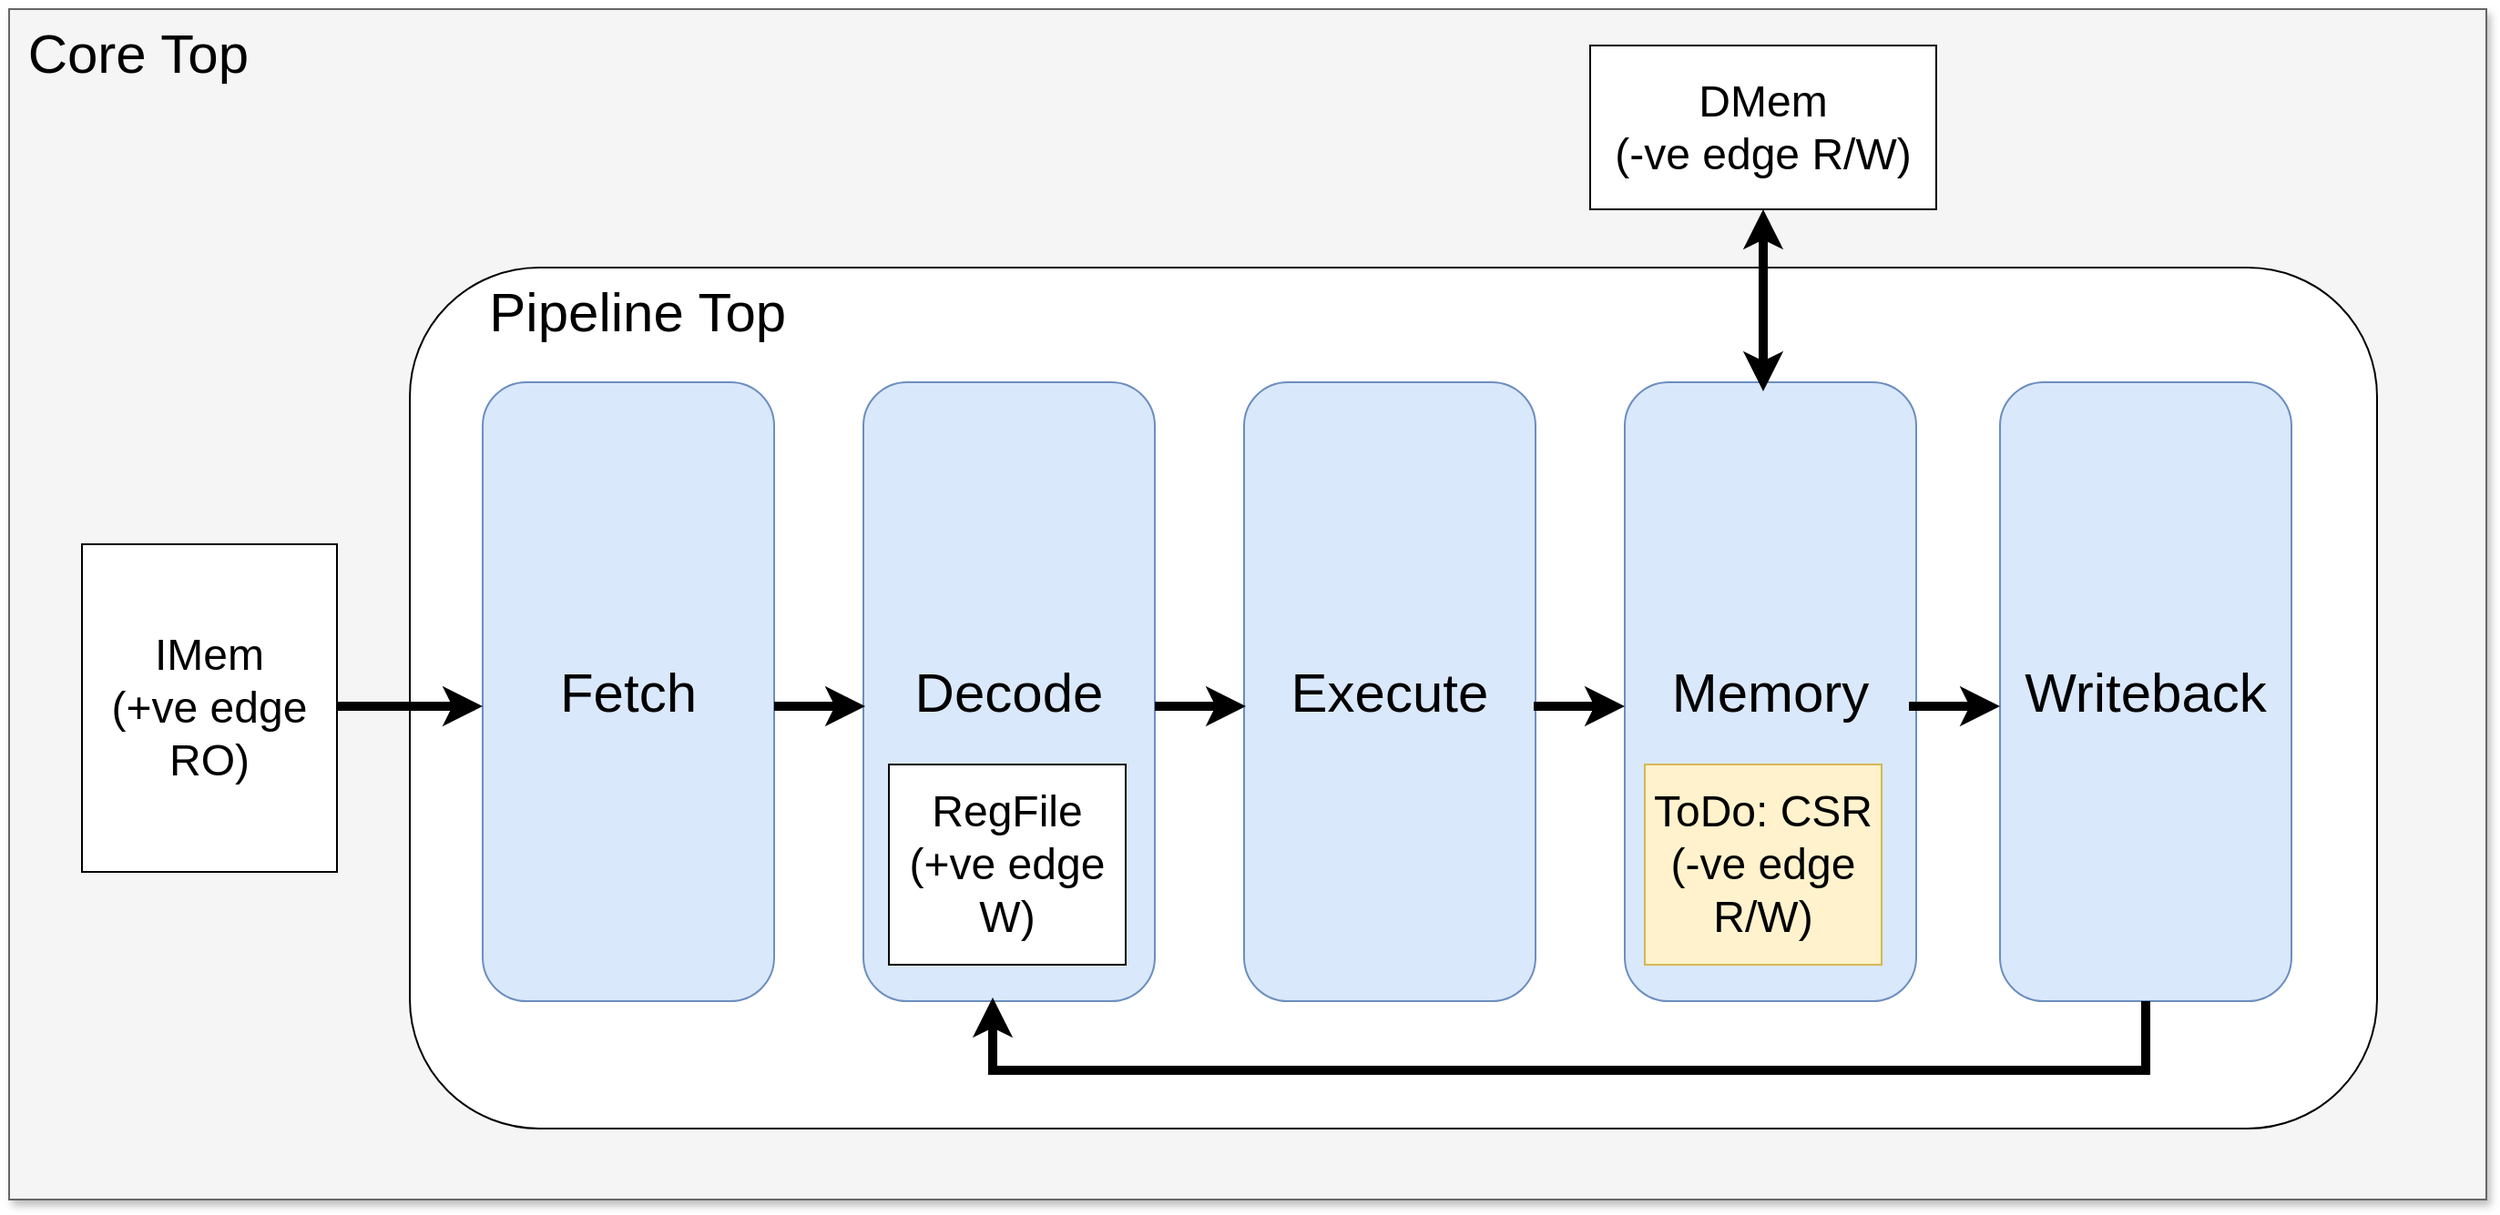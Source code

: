 <mxfile version="17.4.2" type="device"><diagram name="Page-1" id="90a13364-a465-7bf4-72fc-28e22215d7a0"><mxGraphModel dx="1564" dy="1078" grid="1" gridSize="10" guides="1" tooltips="1" connect="1" arrows="1" fold="1" page="1" pageScale="1.5" pageWidth="1169" pageHeight="826" background="none" math="0" shadow="0"><root><mxCell id="0" style=";html=1;"/><mxCell id="1" style=";html=1;" parent="0"/><mxCell id="LlsB0IJ9PISH4bvTOPYo-25" value="" style="group" vertex="1" connectable="0" parent="1"><mxGeometry x="60" y="130" width="1360" height="654" as="geometry"/></mxCell><mxCell id="3a17f1ce550125da-2" value="&lt;div&gt;&lt;span&gt;&lt;font style=&quot;font-size: 30px&quot;&gt;&amp;nbsp;Core Top&lt;/font&gt;&lt;/span&gt;&lt;/div&gt;" style="whiteSpace=wrap;html=1;shadow=1;fontSize=18;fillColor=#f5f5f5;strokeColor=#666666;align=left;rounded=0;arcSize=4;verticalAlign=top;" parent="LlsB0IJ9PISH4bvTOPYo-25" vertex="1"><mxGeometry width="1360" height="654" as="geometry"/></mxCell><mxCell id="LlsB0IJ9PISH4bvTOPYo-1" value="&amp;nbsp; &amp;nbsp; &amp;nbsp;Pipeline Top" style="rounded=1;whiteSpace=wrap;html=1;fontSize=30;verticalAlign=top;align=left;" vertex="1" parent="LlsB0IJ9PISH4bvTOPYo-25"><mxGeometry x="220" y="142" width="1080" height="473" as="geometry"/></mxCell><mxCell id="LlsB0IJ9PISH4bvTOPYo-2" value="Fetch" style="rounded=1;whiteSpace=wrap;html=1;fontSize=30;fillColor=#dae8fc;strokeColor=#6c8ebf;" vertex="1" parent="LlsB0IJ9PISH4bvTOPYo-25"><mxGeometry x="260" y="205" width="160" height="340" as="geometry"/></mxCell><mxCell id="LlsB0IJ9PISH4bvTOPYo-3" value="Decode" style="rounded=1;whiteSpace=wrap;html=1;fontSize=30;fillColor=#dae8fc;strokeColor=#6c8ebf;" vertex="1" parent="LlsB0IJ9PISH4bvTOPYo-25"><mxGeometry x="469" y="205" width="160" height="340" as="geometry"/></mxCell><mxCell id="LlsB0IJ9PISH4bvTOPYo-4" value="Execute" style="rounded=1;whiteSpace=wrap;html=1;fontSize=30;fillColor=#dae8fc;strokeColor=#6c8ebf;" vertex="1" parent="LlsB0IJ9PISH4bvTOPYo-25"><mxGeometry x="678" y="205" width="160" height="340" as="geometry"/></mxCell><mxCell id="LlsB0IJ9PISH4bvTOPYo-5" value="Memory" style="rounded=1;whiteSpace=wrap;html=1;fontSize=30;fillColor=#dae8fc;strokeColor=#6c8ebf;" vertex="1" parent="LlsB0IJ9PISH4bvTOPYo-25"><mxGeometry x="887" y="205" width="160" height="340" as="geometry"/></mxCell><mxCell id="LlsB0IJ9PISH4bvTOPYo-6" value="Writeback" style="rounded=1;whiteSpace=wrap;html=1;fontSize=30;fillColor=#dae8fc;strokeColor=#6c8ebf;" vertex="1" parent="LlsB0IJ9PISH4bvTOPYo-25"><mxGeometry x="1093" y="205" width="160" height="340" as="geometry"/></mxCell><mxCell id="LlsB0IJ9PISH4bvTOPYo-8" value="IMem&lt;br style=&quot;font-size: 24px;&quot;&gt;(+ve edge RO)" style="rounded=0;whiteSpace=wrap;html=1;fontSize=24;" vertex="1" parent="LlsB0IJ9PISH4bvTOPYo-25"><mxGeometry x="40" y="294" width="140" height="180" as="geometry"/></mxCell><mxCell id="LlsB0IJ9PISH4bvTOPYo-9" value="DMem&lt;br style=&quot;font-size: 24px&quot;&gt;(-ve edge R/W)" style="rounded=0;whiteSpace=wrap;html=1;fontSize=24;" vertex="1" parent="LlsB0IJ9PISH4bvTOPYo-25"><mxGeometry x="868" y="20" width="190" height="90" as="geometry"/></mxCell><mxCell id="LlsB0IJ9PISH4bvTOPYo-10" value="RegFile&lt;br style=&quot;font-size: 24px;&quot;&gt;(+ve edge W)" style="rounded=0;whiteSpace=wrap;html=1;fontSize=24;" vertex="1" parent="LlsB0IJ9PISH4bvTOPYo-25"><mxGeometry x="483" y="415" width="130" height="110" as="geometry"/></mxCell><mxCell id="LlsB0IJ9PISH4bvTOPYo-12" value="" style="endArrow=classic;startArrow=classic;html=1;rounded=0;fontSize=30;strokeWidth=5;entryX=0.5;entryY=1;entryDx=0;entryDy=0;" edge="1" parent="LlsB0IJ9PISH4bvTOPYo-25" target="LlsB0IJ9PISH4bvTOPYo-9"><mxGeometry width="50" height="50" relative="1" as="geometry"><mxPoint x="963" y="210" as="sourcePoint"/><mxPoint x="962" y="135" as="targetPoint"/></mxGeometry></mxCell><mxCell id="LlsB0IJ9PISH4bvTOPYo-13" value="" style="endArrow=none;startArrow=classic;html=1;rounded=0;fontSize=30;strokeWidth=5;endFill=0;" edge="1" parent="LlsB0IJ9PISH4bvTOPYo-25"><mxGeometry width="50" height="50" relative="1" as="geometry"><mxPoint x="260" y="383" as="sourcePoint"/><mxPoint x="180" y="383" as="targetPoint"/></mxGeometry></mxCell><mxCell id="LlsB0IJ9PISH4bvTOPYo-14" value="" style="endArrow=classic;html=1;rounded=0;fontSize=24;strokeWidth=5;" edge="1" parent="LlsB0IJ9PISH4bvTOPYo-25"><mxGeometry width="50" height="50" relative="1" as="geometry"><mxPoint x="420" y="383" as="sourcePoint"/><mxPoint x="470" y="383" as="targetPoint"/></mxGeometry></mxCell><mxCell id="LlsB0IJ9PISH4bvTOPYo-15" value="" style="endArrow=classic;html=1;rounded=0;fontSize=24;strokeWidth=5;" edge="1" parent="LlsB0IJ9PISH4bvTOPYo-25"><mxGeometry width="50" height="50" relative="1" as="geometry"><mxPoint x="629" y="383" as="sourcePoint"/><mxPoint x="679" y="383" as="targetPoint"/></mxGeometry></mxCell><mxCell id="LlsB0IJ9PISH4bvTOPYo-16" value="" style="endArrow=classic;html=1;rounded=0;fontSize=24;strokeWidth=5;" edge="1" parent="LlsB0IJ9PISH4bvTOPYo-25"><mxGeometry width="50" height="50" relative="1" as="geometry"><mxPoint x="837" y="383" as="sourcePoint"/><mxPoint x="887" y="383" as="targetPoint"/></mxGeometry></mxCell><mxCell id="LlsB0IJ9PISH4bvTOPYo-21" value="" style="endArrow=classic;html=1;rounded=0;fontSize=24;strokeWidth=5;" edge="1" parent="LlsB0IJ9PISH4bvTOPYo-25"><mxGeometry width="50" height="50" relative="1" as="geometry"><mxPoint x="1043" y="383" as="sourcePoint"/><mxPoint x="1093" y="383" as="targetPoint"/></mxGeometry></mxCell><mxCell id="LlsB0IJ9PISH4bvTOPYo-23" value="" style="edgeStyle=elbowEdgeStyle;elbow=vertical;endArrow=classic;html=1;rounded=0;fontSize=24;strokeWidth=5;exitX=0.5;exitY=1;exitDx=0;exitDy=0;" edge="1" parent="LlsB0IJ9PISH4bvTOPYo-25" source="LlsB0IJ9PISH4bvTOPYo-6"><mxGeometry width="50" height="50" relative="1" as="geometry"><mxPoint x="1180" y="553" as="sourcePoint"/><mxPoint x="540" y="543" as="targetPoint"/><Array as="points"><mxPoint x="790" y="583"/></Array></mxGeometry></mxCell><mxCell id="LlsB0IJ9PISH4bvTOPYo-24" value="ToDo: CSR&lt;br style=&quot;font-size: 24px&quot;&gt;(-ve edge R/W)" style="rounded=0;whiteSpace=wrap;html=1;fontSize=24;fillColor=#fff2cc;strokeColor=#d6b656;" vertex="1" parent="LlsB0IJ9PISH4bvTOPYo-25"><mxGeometry x="898" y="415" width="130" height="110" as="geometry"/></mxCell></root></mxGraphModel></diagram></mxfile>